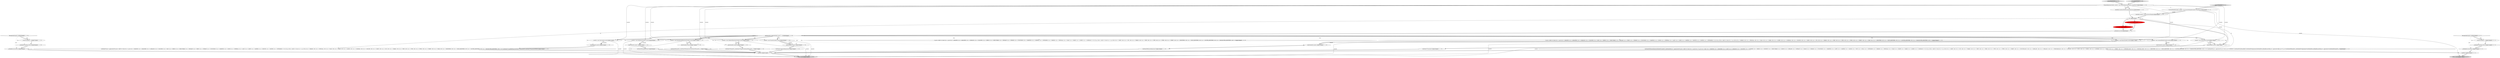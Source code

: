 digraph {
40 [style = filled, label = "setState(587)@@@7@@@['0', '1', '0']", fillcolor = red, shape = ellipse image = "AAA1AAABBB2BBB"];
46 [style = filled, label = "{exitRule()}@@@54@@@['0', '0', '1']", fillcolor = white, shape = ellipse image = "AAA0AAABBB3BBB"];
15 [style = filled, label = "enterOuterAlt(_localctx,2)@@@18@@@['1', '1', '0']", fillcolor = white, shape = ellipse image = "AAA0AAABBB1BBB"];
7 [style = filled, label = "{setState(582)qualifiedName()}@@@68@@@['1', '1', '0']", fillcolor = white, shape = ellipse image = "AAA0AAABBB1BBB"];
30 [style = filled, label = "_localctx = new FunctionContext(_localctx)@@@48@@@['1', '1', '0']", fillcolor = white, shape = ellipse image = "AAA0AAABBB1BBB"];
28 [style = filled, label = "{setState(578)match(T__0)setState(579)query()setState(580)match(T__1)}@@@57@@@['1', '1', '0']", fillcolor = white, shape = ellipse image = "AAA0AAABBB1BBB"];
24 [style = filled, label = "primaryExpression['1', '0', '0']", fillcolor = lightgray, shape = diamond image = "AAA0AAABBB1BBB"];
41 [style = filled, label = "enterRule(_localctx,74,RULE_functionTemplate)@@@4@@@['0', '0', '1']", fillcolor = white, shape = ellipse image = "AAA0AAABBB3BBB"];
13 [style = filled, label = "enterRule(_localctx,60,RULE_primaryExpression)@@@4@@@['1', '1', '0']", fillcolor = white, shape = ellipse image = "AAA0AAABBB1BBB"];
36 [style = filled, label = "_localctx = new ConstantDefaultContext(_localctx)@@@24@@@['1', '1', '0']", fillcolor = white, shape = ellipse image = "AAA0AAABBB1BBB"];
49 [style = filled, label = "RecognitionException re@@@49@@@['0', '0', '1']", fillcolor = white, shape = diamond image = "AAA0AAABBB3BBB"];
4 [style = filled, label = "{exitRule()}@@@91@@@['1', '1', '0']", fillcolor = white, shape = ellipse image = "AAA0AAABBB1BBB"];
23 [style = filled, label = "_localctx = new DereferenceContext(_localctx)@@@66@@@['1', '1', '0']", fillcolor = white, shape = ellipse image = "AAA0AAABBB1BBB"];
47 [style = filled, label = "_localctx.exception = re@@@50@@@['0', '0', '1']", fillcolor = white, shape = ellipse image = "AAA0AAABBB3BBB"];
21 [style = filled, label = "_localctx.exception = re@@@87@@@['1', '1', '0']", fillcolor = white, shape = ellipse image = "AAA0AAABBB1BBB"];
42 [style = filled, label = "_errHandler.reportError(this,re)@@@51@@@['0', '0', '1']", fillcolor = white, shape = ellipse image = "AAA0AAABBB3BBB"];
22 [style = filled, label = "enterOuterAlt(_localctx,4)@@@32@@@['1', '1', '0']", fillcolor = white, shape = ellipse image = "AAA0AAABBB1BBB"];
3 [style = filled, label = "{setState(577)functionExpression()}@@@50@@@['1', '1', '0']", fillcolor = white, shape = ellipse image = "AAA0AAABBB1BBB"];
19 [style = filled, label = "_errHandler.reportError(this,re)@@@88@@@['1', '1', '0']", fillcolor = white, shape = ellipse image = "AAA0AAABBB1BBB"];
2 [style = filled, label = "setState(581)@@@7@@@['1', '0', '0']", fillcolor = red, shape = ellipse image = "AAA1AAABBB1BBB"];
9 [style = filled, label = "_errHandler.recover(this,re)@@@89@@@['1', '1', '0']", fillcolor = white, shape = ellipse image = "AAA0AAABBB1BBB"];
16 [style = filled, label = "int _la@@@5@@@['1', '1', '1']", fillcolor = white, shape = ellipse image = "AAA0AAABBB1BBB"];
38 [style = filled, label = "primaryExpression['0', '1', '0']", fillcolor = lightgray, shape = diamond image = "AAA0AAABBB2BBB"];
29 [style = filled, label = "{setState(630)functionName()setState(631)match(T__0)setState(643)_la = _input.LA(1)if ((((_la) & ~0x3f) == 0 && ((1L << _la) & ((1L << T__0) | (1L << ALL) | (1L << ANALYZE) | (1L << ANALYZED) | (1L << CAST) | (1L << CATALOGS) | (1L << COLUMNS) | (1L << CONVERT) | (1L << DEBUG) | (1L << DISTINCT) | (1L << EXECUTABLE) | (1L << EXISTS) | (1L << EXPLAIN) | (1L << EXTRACT) | (1L << FALSE) | (1L << FORMAT) | (1L << FUNCTIONS) | (1L << GRAPHVIZ) | (1L << LEFT) | (1L << MAPPED) | (1L << MATCH) | (1L << NOT) | (1L << NULL) | (1L << OPTIMIZED) | (1L << PARSED) | (1L << PHYSICAL) | (1L << PLAN) | (1L << RIGHT) | (1L << RLIKE) | (1L << QUERY) | (1L << SCHEMAS))) != 0) || ((((_la - 64)) & ~0x3f) == 0 && ((1L << (_la - 64)) & ((1L << (SHOW - 64)) | (1L << (SYS - 64)) | (1L << (TABLES - 64)) | (1L << (TEXT - 64)) | (1L << (TRUE - 64)) | (1L << (TYPE - 64)) | (1L << (TYPES - 64)) | (1L << (VERIFY - 64)) | (1L << (FUNCTION_ESC - 64)) | (1L << (DATE_ESC - 64)) | (1L << (TIME_ESC - 64)) | (1L << (TIMESTAMP_ESC - 64)) | (1L << (GUID_ESC - 64)) | (1L << (PLUS - 64)) | (1L << (MINUS - 64)) | (1L << (ASTERISK - 64)) | (1L << (PARAM - 64)) | (1L << (STRING - 64)) | (1L << (INTEGER_VALUE - 64)) | (1L << (DECIMAL_VALUE - 64)) | (1L << (IDENTIFIER - 64)) | (1L << (DIGIT_IDENTIFIER - 64)) | (1L << (QUOTED_IDENTIFIER - 64)) | (1L << (BACKQUOTED_IDENTIFIER - 64)))) != 0)) {{setState(633)_la = _input.LA(1)if (_la == ALL || _la == DISTINCT) {{setState(632)setQuantifier()}}setState(635)expression()setState(640)_errHandler.sync(this)_la = _input.LA(1)while (_la == T__2) {{{setState(636)match(T__2)setState(637)expression()}}setState(642)_errHandler.sync(this)_la = _input.LA(1)}}}setState(645)match(T__1)}@@@8@@@['1', '1', '1']", fillcolor = white, shape = ellipse image = "AAA0AAABBB1BBB"];
11 [style = filled, label = "_localctx = new ParenthesizedExpressionContext(_localctx)@@@73@@@['1', '1', '0']", fillcolor = white, shape = ellipse image = "AAA0AAABBB1BBB"];
12 [style = filled, label = "enterOuterAlt(_localctx,8)@@@74@@@['1', '1', '0']", fillcolor = white, shape = ellipse image = "AAA0AAABBB1BBB"];
14 [style = filled, label = "{setState(574)_la = _input.LA(1)if ((((_la) & ~0x3f) == 0 && ((1L << _la) & ((1L << ANALYZE) | (1L << ANALYZED) | (1L << CATALOGS) | (1L << COLUMNS) | (1L << DAY) | (1L << DEBUG) | (1L << EXECUTABLE) | (1L << EXPLAIN) | (1L << FIRST) | (1L << FORMAT) | (1L << FUNCTIONS) | (1L << GRAPHVIZ) | (1L << HOUR) | (1L << INTERVAL) | (1L << LAST) | (1L << LIMIT) | (1L << MAPPED) | (1L << MINUTE) | (1L << MONTH) | (1L << OPTIMIZED))) != 0) || ((((_la - 65)) & ~0x3f) == 0 && ((1L << (_la - 65)) & ((1L << (PARSED - 65)) | (1L << (PHYSICAL - 65)) | (1L << (PLAN - 65)) | (1L << (RLIKE - 65)) | (1L << (QUERY - 65)) | (1L << (SCHEMAS - 65)) | (1L << (SECOND - 65)) | (1L << (SHOW - 65)) | (1L << (SYS - 65)) | (1L << (TABLES - 65)) | (1L << (TEXT - 65)) | (1L << (TYPE - 65)) | (1L << (TYPES - 65)) | (1L << (VERIFY - 65)) | (1L << (YEAR - 65)) | (1L << (IDENTIFIER - 65)) | (1L << (DIGIT_IDENTIFIER - 65)) | (1L << (QUOTED_IDENTIFIER - 65)) | (1L << (BACKQUOTED_IDENTIFIER - 65)))) != 0)) {{setState(571)qualifiedName()setState(572)match(DOT)}}setState(576)match(ASTERISK)}@@@33@@@['1', '1', '0']", fillcolor = white, shape = ellipse image = "AAA0AAABBB1BBB"];
32 [style = filled, label = "enterOuterAlt(_localctx,6)@@@56@@@['1', '1', '0']", fillcolor = white, shape = ellipse image = "AAA0AAABBB1BBB"];
10 [style = filled, label = "enterOuterAlt(_localctx,1)@@@7@@@['1', '1', '1']", fillcolor = white, shape = ellipse image = "AAA0AAABBB1BBB"];
43 [style = filled, label = "FunctionTemplateContext _localctx = new FunctionTemplateContext(_ctx,getState())@@@3@@@['0', '0', '1']", fillcolor = white, shape = ellipse image = "AAA0AAABBB3BBB"];
45 [style = filled, label = "_errHandler.recover(this,re)@@@52@@@['0', '0', '1']", fillcolor = white, shape = ellipse image = "AAA0AAABBB3BBB"];
0 [style = filled, label = "_localctx = new SubqueryExpressionContext(_localctx)@@@55@@@['1', '1', '0']", fillcolor = white, shape = ellipse image = "AAA0AAABBB1BBB"];
20 [style = filled, label = "PrimaryExpressionContext _localctx = new PrimaryExpressionContext(_ctx,getState())@@@3@@@['1', '1', '0']", fillcolor = white, shape = ellipse image = "AAA0AAABBB1BBB"];
35 [style = filled, label = "return _localctx@@@94@@@['1', '1', '0']", fillcolor = lightgray, shape = ellipse image = "AAA0AAABBB1BBB"];
5 [style = filled, label = "enterOuterAlt(_localctx,5)@@@49@@@['1', '1', '0']", fillcolor = white, shape = ellipse image = "AAA0AAABBB1BBB"];
34 [style = filled, label = "_localctx = new StarContext(_localctx)@@@31@@@['1', '1', '0']", fillcolor = white, shape = ellipse image = "AAA0AAABBB1BBB"];
6 [style = filled, label = "_errHandler.sync(this)@@@8@@@['1', '1', '0']", fillcolor = white, shape = ellipse image = "AAA0AAABBB1BBB"];
17 [style = filled, label = "getInterpreter().adaptivePredict(_input,77,_ctx)@@@9@@@['1', '1', '0']", fillcolor = white, shape = diamond image = "AAA0AAABBB1BBB"];
1 [style = filled, label = "{setState(583)match(T__0)setState(584)expression()setState(585)match(T__1)}@@@75@@@['1', '1', '0']", fillcolor = white, shape = ellipse image = "AAA0AAABBB1BBB"];
37 [style = filled, label = "(((_la) & ~0x3f) == 0 && ((1L << _la) & ((1L << ANALYZE) | (1L << ANALYZED) | (1L << CATALOGS) | (1L << COLUMNS) | (1L << DEBUG) | (1L << EXECUTABLE) | (1L << EXPLAIN) | (1L << FORMAT) | (1L << FUNCTIONS) | (1L << GRAPHVIZ) | (1L << MAPPED) | (1L << OPTIMIZED) | (1L << PARSED) | (1L << PHYSICAL) | (1L << PLAN) | (1L << RLIKE) | (1L << QUERY) | (1L << SCHEMAS))) != 0) || ((((_la - 64)) & ~0x3f) == 0 && ((1L << (_la - 64)) & ((1L << (SHOW - 64)) | (1L << (SYS - 64)) | (1L << (TABLES - 64)) | (1L << (TEXT - 64)) | (1L << (TYPE - 64)) | (1L << (TYPES - 64)) | (1L << (VERIFY - 64)) | (1L << (IDENTIFIER - 64)) | (1L << (DIGIT_IDENTIFIER - 64)) | (1L << (QUOTED_IDENTIFIER - 64)) | (1L << (BACKQUOTED_IDENTIFIER - 64)))) != 0)@@@36@@@['1', '0', '0']", fillcolor = white, shape = diamond image = "AAA0AAABBB1BBB"];
39 [style = filled, label = "(((_la) & ~0x3f) == 0 && ((1L << _la) & ((1L << ANALYZE) | (1L << ANALYZED) | (1L << CATALOGS) | (1L << COLUMNS) | (1L << DAY) | (1L << DEBUG) | (1L << EXECUTABLE) | (1L << EXPLAIN) | (1L << FIRST) | (1L << FORMAT) | (1L << FUNCTIONS) | (1L << GRAPHVIZ) | (1L << HOUR) | (1L << INTERVAL) | (1L << LAST) | (1L << LIMIT) | (1L << MAPPED) | (1L << MINUTE) | (1L << MONTH) | (1L << OPTIMIZED))) != 0) || ((((_la - 65)) & ~0x3f) == 0 && ((1L << (_la - 65)) & ((1L << (PARSED - 65)) | (1L << (PHYSICAL - 65)) | (1L << (PLAN - 65)) | (1L << (RLIKE - 65)) | (1L << (QUERY - 65)) | (1L << (SCHEMAS - 65)) | (1L << (SECOND - 65)) | (1L << (SHOW - 65)) | (1L << (SYS - 65)) | (1L << (TABLES - 65)) | (1L << (TEXT - 65)) | (1L << (TYPE - 65)) | (1L << (TYPES - 65)) | (1L << (VERIFY - 65)) | (1L << (YEAR - 65)) | (1L << (IDENTIFIER - 65)) | (1L << (DIGIT_IDENTIFIER - 65)) | (1L << (QUOTED_IDENTIFIER - 65)) | (1L << (BACKQUOTED_IDENTIFIER - 65)))) != 0)@@@36@@@['0', '1', '0']", fillcolor = white, shape = diamond image = "AAA0AAABBB2BBB"];
44 [style = filled, label = "return _localctx@@@57@@@['0', '0', '1']", fillcolor = lightgray, shape = ellipse image = "AAA0AAABBB3BBB"];
26 [style = filled, label = "_localctx = new CastContext(_localctx)@@@10@@@['1', '1', '0']", fillcolor = white, shape = ellipse image = "AAA0AAABBB1BBB"];
18 [style = filled, label = "enterOuterAlt(_localctx,3)@@@25@@@['1', '1', '0']", fillcolor = white, shape = ellipse image = "AAA0AAABBB1BBB"];
31 [style = filled, label = "_localctx = new ExtractContext(_localctx)@@@17@@@['1', '1', '0']", fillcolor = white, shape = ellipse image = "AAA0AAABBB1BBB"];
48 [style = filled, label = "functionTemplate['0', '0', '1']", fillcolor = lightgray, shape = diamond image = "AAA0AAABBB3BBB"];
8 [style = filled, label = "{setState(570)constant()}@@@26@@@['1', '1', '0']", fillcolor = white, shape = ellipse image = "AAA0AAABBB1BBB"];
33 [style = filled, label = "RecognitionException re@@@86@@@['1', '1', '0']", fillcolor = white, shape = diamond image = "AAA0AAABBB1BBB"];
27 [style = filled, label = "enterOuterAlt(_localctx,7)@@@67@@@['1', '1', '0']", fillcolor = white, shape = ellipse image = "AAA0AAABBB1BBB"];
25 [style = filled, label = "{setState(569)extractExpression()}@@@19@@@['1', '1', '0']", fillcolor = white, shape = ellipse image = "AAA0AAABBB1BBB"];
5->3 [style = bold, label=""];
31->15 [style = solid, label="_localctx"];
16->29 [style = solid, label="_la"];
40->6 [style = bold, label=""];
26->10 [style = bold, label=""];
42->45 [style = bold, label=""];
20->26 [style = solid, label="_localctx"];
2->6 [style = bold, label=""];
15->25 [style = bold, label=""];
30->5 [style = solid, label="_localctx"];
20->36 [style = solid, label="_localctx"];
34->22 [style = solid, label="_localctx"];
13->41 [style = dashed, label="0"];
3->4 [style = bold, label=""];
23->35 [style = solid, label="_localctx"];
36->18 [style = solid, label="_localctx"];
17->36 [style = bold, label=""];
17->15 [style = dotted, label="true"];
19->9 [style = bold, label=""];
48->43 [style = bold, label=""];
43->41 [style = solid, label="_localctx"];
29->46 [style = bold, label=""];
27->7 [style = bold, label=""];
36->18 [style = bold, label=""];
17->34 [style = dotted, label="true"];
17->5 [style = dotted, label="true"];
8->4 [style = bold, label=""];
17->27 [style = dotted, label="true"];
26->35 [style = solid, label="_localctx"];
17->39 [style = dotted, label="true"];
17->26 [style = dotted, label="true"];
16->14 [style = solid, label="_la"];
1->4 [style = bold, label=""];
30->35 [style = solid, label="_localctx"];
16->40 [style = bold, label=""];
21->19 [style = bold, label=""];
11->12 [style = bold, label=""];
12->1 [style = bold, label=""];
13->16 [style = bold, label=""];
17->23 [style = dotted, label="true"];
24->20 [style = bold, label=""];
17->34 [style = bold, label=""];
49->47 [style = dotted, label="true"];
20->0 [style = solid, label="_localctx"];
36->35 [style = solid, label="_localctx"];
45->46 [style = bold, label=""];
22->14 [style = bold, label=""];
0->32 [style = solid, label="_localctx"];
14->4 [style = bold, label=""];
46->44 [style = bold, label=""];
6->17 [style = bold, label=""];
38->20 [style = bold, label=""];
20->13 [style = bold, label=""];
47->42 [style = bold, label=""];
17->18 [style = dotted, label="true"];
11->35 [style = solid, label="_localctx"];
33->9 [style = dotted, label="true"];
7->4 [style = bold, label=""];
17->23 [style = bold, label=""];
49->42 [style = dotted, label="true"];
49->45 [style = dotted, label="true"];
0->35 [style = solid, label="_localctx"];
31->35 [style = solid, label="_localctx"];
17->0 [style = bold, label=""];
33->21 [style = dotted, label="true"];
17->12 [style = dotted, label="true"];
30->5 [style = bold, label=""];
20->34 [style = solid, label="_localctx"];
20->31 [style = solid, label="_localctx"];
20->30 [style = solid, label="_localctx"];
43->41 [style = bold, label=""];
17->22 [style = dotted, label="true"];
41->16 [style = bold, label=""];
18->8 [style = bold, label=""];
17->37 [style = dotted, label="true"];
17->36 [style = dotted, label="true"];
0->32 [style = bold, label=""];
20->43 [style = dashed, label="0"];
26->10 [style = solid, label="_localctx"];
17->11 [style = dotted, label="true"];
20->13 [style = solid, label="_localctx"];
4->35 [style = bold, label=""];
17->0 [style = dotted, label="true"];
17->26 [style = bold, label=""];
29->4 [style = bold, label=""];
23->27 [style = bold, label=""];
16->10 [style = bold, label=""];
17->31 [style = bold, label=""];
9->4 [style = bold, label=""];
25->4 [style = bold, label=""];
23->27 [style = solid, label="_localctx"];
43->10 [style = solid, label="_localctx"];
17->30 [style = bold, label=""];
16->2 [style = bold, label=""];
17->32 [style = dotted, label="true"];
31->15 [style = bold, label=""];
34->35 [style = solid, label="_localctx"];
20->11 [style = solid, label="_localctx"];
34->22 [style = bold, label=""];
49->47 [style = bold, label=""];
43->44 [style = solid, label="_localctx"];
17->31 [style = dotted, label="true"];
17->10 [style = dotted, label="true"];
17->30 [style = dotted, label="true"];
10->29 [style = bold, label=""];
33->19 [style = dotted, label="true"];
20->23 [style = solid, label="_localctx"];
2->40 [style = dashed, label="0"];
33->21 [style = bold, label=""];
32->28 [style = bold, label=""];
11->12 [style = solid, label="_localctx"];
28->4 [style = bold, label=""];
17->11 [style = bold, label=""];
}
